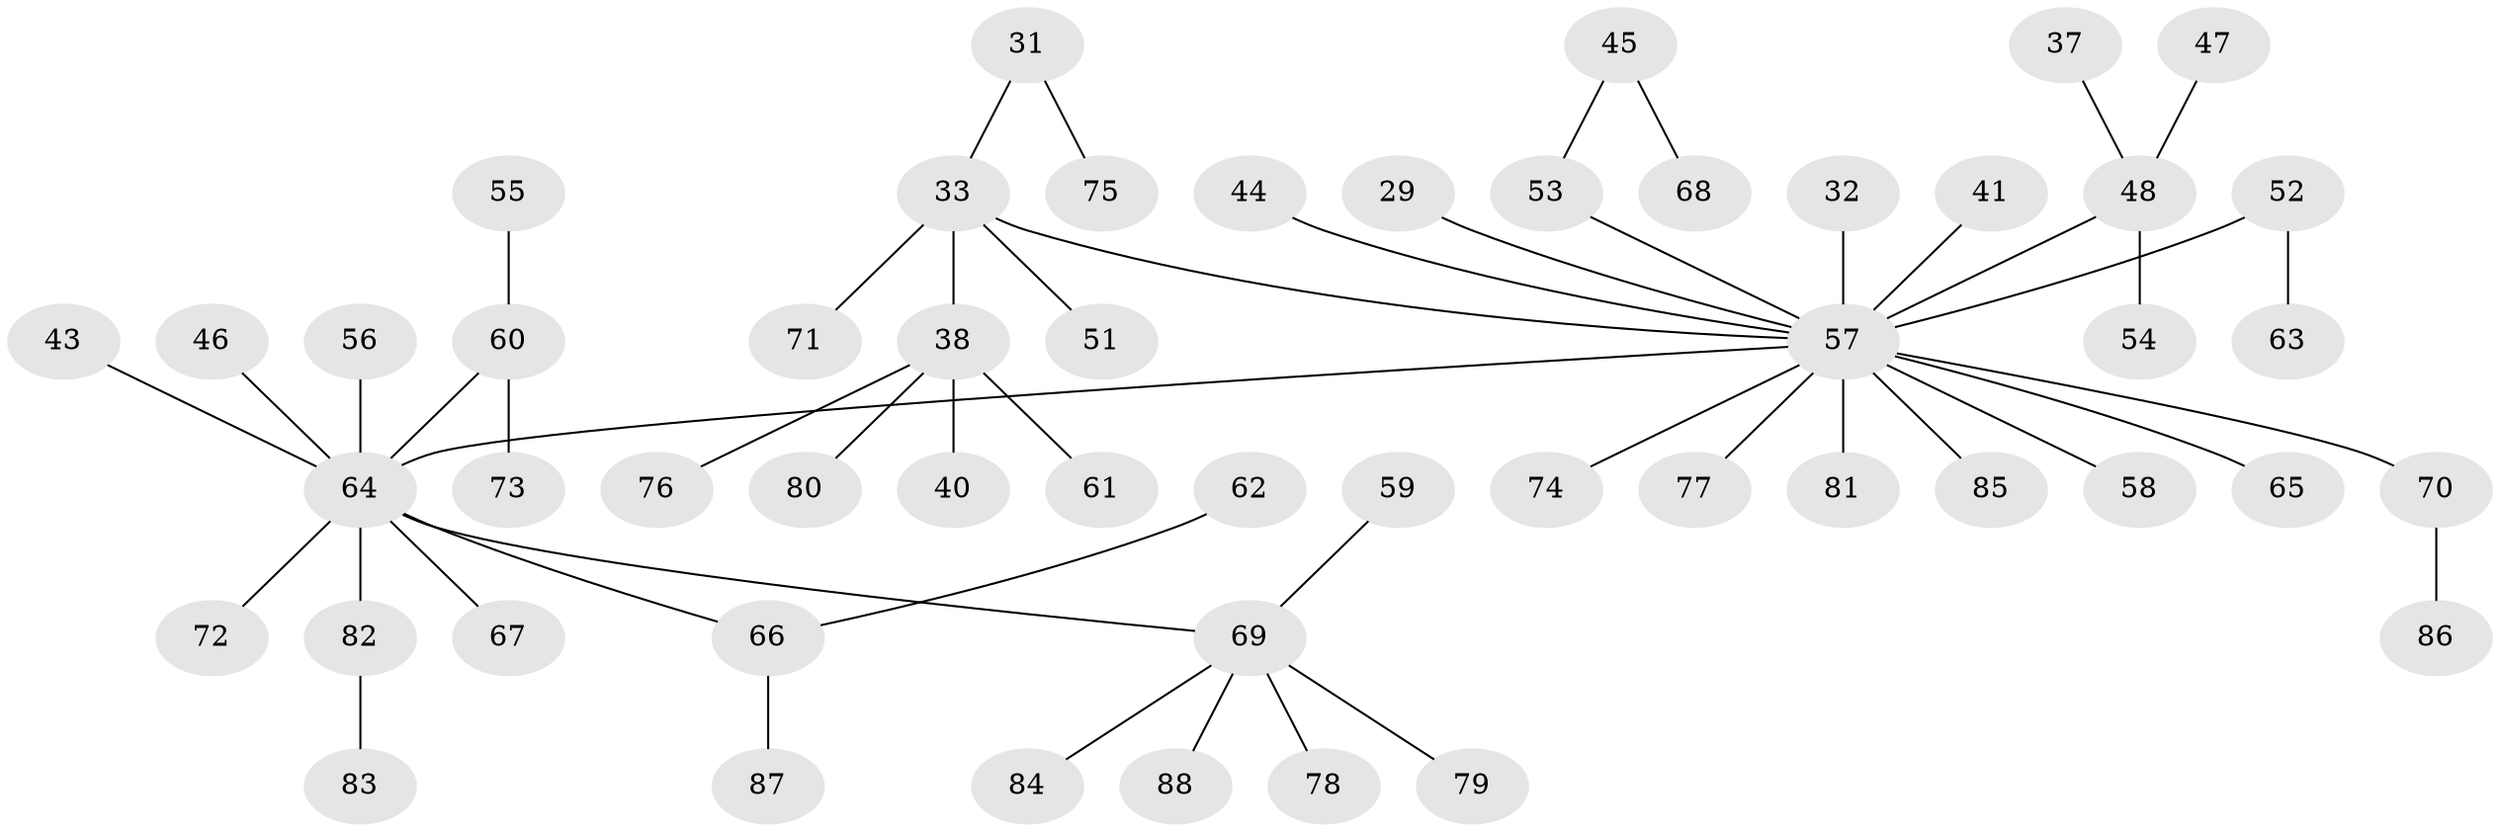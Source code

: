 // original degree distribution, {9: 0.011363636363636364, 5: 0.022727272727272728, 6: 0.045454545454545456, 1: 0.5568181818181818, 3: 0.11363636363636363, 2: 0.20454545454545456, 4: 0.045454545454545456}
// Generated by graph-tools (version 1.1) at 2025/56/03/04/25 21:56:44]
// undirected, 52 vertices, 51 edges
graph export_dot {
graph [start="1"]
  node [color=gray90,style=filled];
  29;
  31;
  32;
  33 [super="+23"];
  37;
  38 [super="+27"];
  40;
  41 [super="+21"];
  43;
  44;
  45;
  46;
  47;
  48 [super="+19"];
  51;
  52;
  53 [super="+39"];
  54;
  55;
  56;
  57 [super="+8+7+35+6+4+10+18"];
  58;
  59;
  60 [super="+36"];
  61;
  62;
  63;
  64 [super="+15+22+26+30+12+42"];
  65 [super="+11"];
  66 [super="+9+28"];
  67;
  68;
  69 [super="+34+50"];
  70;
  71;
  72;
  73;
  74;
  75;
  76;
  77;
  78;
  79;
  80;
  81;
  82 [super="+49"];
  83;
  84;
  85;
  86;
  87;
  88;
  29 -- 57;
  31 -- 75;
  31 -- 33;
  32 -- 57;
  33 -- 51;
  33 -- 71;
  33 -- 57;
  33 -- 38;
  37 -- 48;
  38 -- 61;
  38 -- 80;
  38 -- 40;
  38 -- 76;
  41 -- 57;
  43 -- 64;
  44 -- 57;
  45 -- 68;
  45 -- 53;
  46 -- 64;
  47 -- 48;
  48 -- 54;
  48 -- 57;
  52 -- 63;
  52 -- 57;
  53 -- 57;
  55 -- 60;
  56 -- 64;
  57 -- 81;
  57 -- 58;
  57 -- 74;
  57 -- 77;
  57 -- 64;
  57 -- 85;
  57 -- 65;
  57 -- 70;
  59 -- 69;
  60 -- 73;
  60 -- 64;
  62 -- 66;
  64 -- 66;
  64 -- 72;
  64 -- 69;
  64 -- 67;
  64 -- 82;
  66 -- 87;
  69 -- 78;
  69 -- 84;
  69 -- 88;
  69 -- 79;
  70 -- 86;
  82 -- 83;
}
